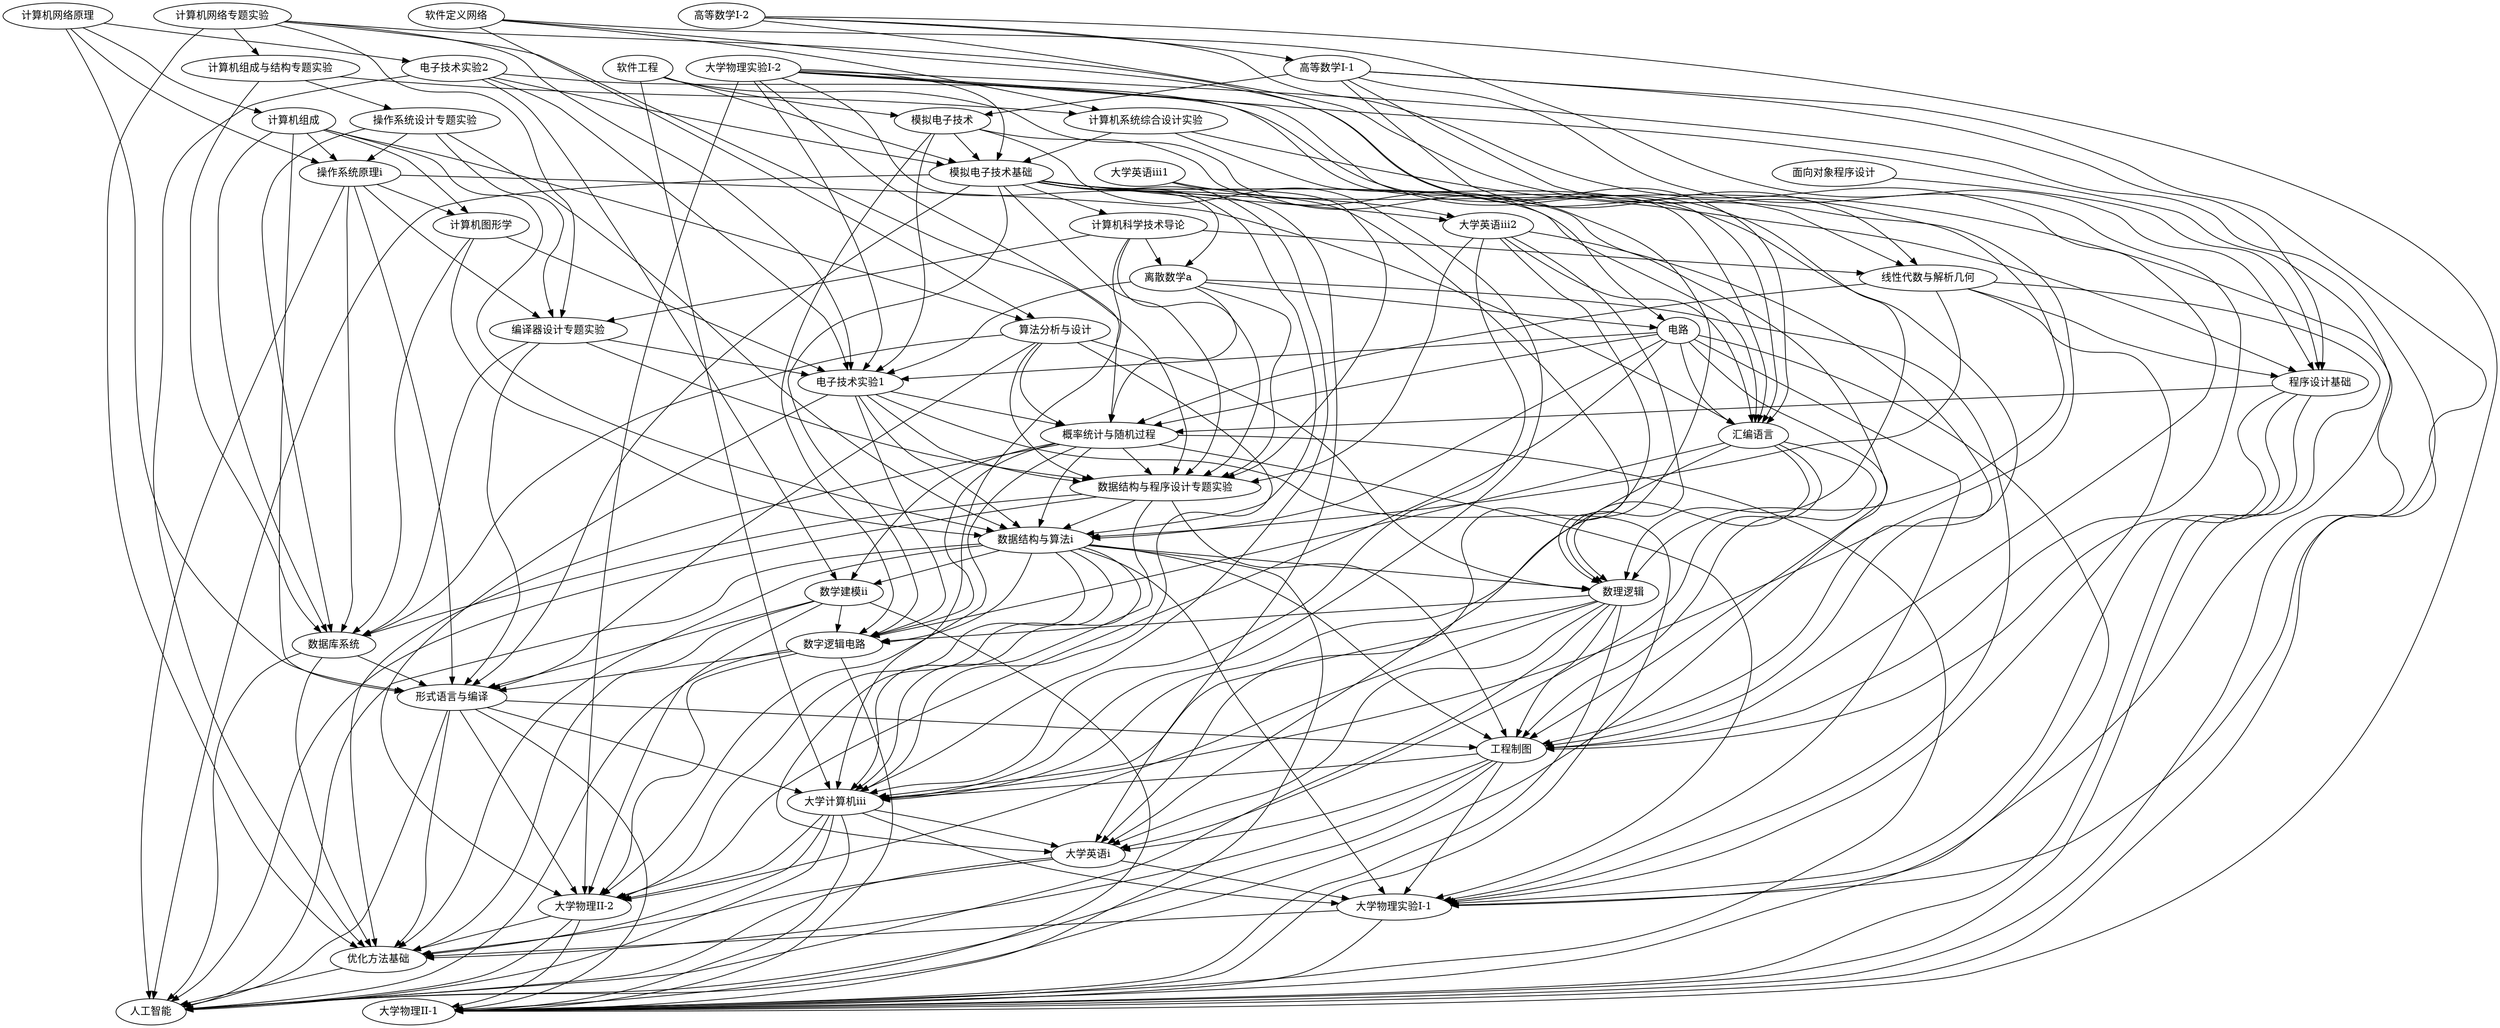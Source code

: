 strict digraph "" {
	优化方法基础 -> 人工智能	[weight=0.326361578707772];
	"大学物理II-2" -> 人工智能	[weight=0.252243232412125];
	"大学物理II-2" -> 优化方法基础	[weight=0.126216048309335];
	"大学物理II-2" -> "大学物理II-1"	[weight=0.587633173414367];
	"大学物理实验I-1" -> 优化方法基础	[weight=-0.0442884420847006];
	"大学物理实验I-1" -> "大学物理II-1"	[weight=0.228212512029058];
	"大学物理实验I-2" -> "大学物理II-1"	[weight=-0.0684443127920347];
	"大学物理实验I-2" -> "大学物理II-2"	[weight=0.126884012851914];
	"大学物理实验I-2" -> "大学物理实验I-1"	[weight=0.202506385293661];
	"大学物理实验I-2" -> 数理逻辑	[weight=-0.0345341271398322];
	"大学物理实验I-2" -> 概率统计与随机过程	[weight=0.132288167885045];
	"大学物理实验I-2" -> 模拟电子技术基础	[weight=-0.119126385917351];
	"大学物理实验I-2" -> 汇编语言	[weight=0.0393024263799566];
	"大学物理实验I-2" -> 电子技术实验1	[weight=0.393138970099719];
	"大学物理实验I-2" -> 离散数学a	[weight=0.318089118518459];
	大学英语i -> 人工智能	[weight=-0.122003229121037];
	大学英语i -> 优化方法基础	[weight=-0.250571085057161];
	大学英语i -> "大学物理实验I-1"	[weight=0.478947233152608];
	大学英语iii1 -> 大学英语iii2	[weight=0.949105707854313];
	大学英语iii1 -> 数据结构与程序设计专题实验	[weight=-0.0352783191744681];
	大学英语iii2 -> 大学英语i	[weight=-0.132590201894675];
	大学英语iii2 -> 大学计算机iii	[weight=-0.442165037748479];
	大学英语iii2 -> 工程制图	[weight=0.243560865850952];
	大学英语iii2 -> 数据结构与程序设计专题实验	[weight=-0.0699921163203949];
	大学英语iii2 -> 数理逻辑	[weight=0.1473903952026];
	大学英语iii2 -> 汇编语言	[weight=0.0807243153881168];
	大学计算机iii -> 人工智能	[weight=-0.144553033269906];
	大学计算机iii -> 优化方法基础	[weight=-0.173016076353146];
	大学计算机iii -> "大学物理II-1"	[weight=0.132117067014425];
	大学计算机iii -> "大学物理II-2"	[weight=-0.143973653973165];
	大学计算机iii -> "大学物理实验I-1"	[weight=0.285171958556814];
	大学计算机iii -> 大学英语i	[weight=0.522240417674408];
	工程制图 -> 人工智能	[weight=0.0956378578380555];
	工程制图 -> 优化方法基础	[weight=0.135055306381181];
	工程制图 -> "大学物理实验I-1"	[weight=0.350601063756617];
	工程制图 -> 大学英语i	[weight=-0.207321401297134];
	工程制图 -> 大学计算机iii	[weight=0.422203639017768];
	形式语言与编译 -> 人工智能	[weight=0.428373233215786];
	形式语言与编译 -> 优化方法基础	[weight=0.0879965349837174];
	形式语言与编译 -> "大学物理II-1"	[weight=-0.143223948833163];
	形式语言与编译 -> "大学物理II-2"	[weight=0.256978606097604];
	形式语言与编译 -> 大学计算机iii	[weight=-0.187982165667118];
	形式语言与编译 -> 工程制图	[weight=0.160123038438702];
	操作系统原理i -> 人工智能	[weight=0.0353404350626911];
	操作系统原理i -> 形式语言与编译	[weight=0.0688581084521438];
	操作系统原理i -> 数据库系统	[weight=0.626995217770741];
	操作系统原理i -> 汇编语言	[weight=0.0283938761571898];
	操作系统原理i -> 编译器设计专题实验	[weight=0.236400254882373];
	操作系统原理i -> 计算机图形学	[weight=0.0352698183156815];
	操作系统设计专题实验 -> 操作系统原理i	[weight=0.564739861216633];
	操作系统设计专题实验 -> 数据库系统	[weight=0.210916200586261];
	操作系统设计专题实验 -> 数据结构与算法i	[weight=0.0575405323707336];
	操作系统设计专题实验 -> 编译器设计专题实验	[weight=0.311098007885785];
	数字逻辑电路 -> 人工智能	[weight=0.0511562713445213];
	数字逻辑电路 -> "大学物理II-1"	[weight=-0.3360380882833];
	数字逻辑电路 -> "大学物理II-2"	[weight=0.653349878540969];
	数字逻辑电路 -> 形式语言与编译	[weight=0.167558505739593];
	数学建模ii -> 优化方法基础	[weight=-0.942939787264128];
	数学建模ii -> "大学物理II-1"	[weight=-0.137288277481283];
	数学建模ii -> "大学物理II-2"	[weight=0.284388997684254];
	数学建模ii -> 形式语言与编译	[weight=0.0981627153123805];
	数学建模ii -> 数字逻辑电路	[weight=0.662490321643766];
	数据库系统 -> 人工智能	[weight=0.145476176563696];
	数据库系统 -> 优化方法基础	[weight=0.0794486338298303];
	数据库系统 -> 形式语言与编译	[weight=0.726970854948553];
	数据结构与程序设计专题实验 -> 人工智能	[weight=-0.0636018682447286];
	数据结构与程序设计专题实验 -> 大学计算机iii	[weight=0.152550643294563];
	数据结构与程序设计专题实验 -> 工程制图	[weight=-0.139500851834497];
	数据结构与程序设计专题实验 -> 数据库系统	[weight=0.178200165421271];
	数据结构与程序设计专题实验 -> 数据结构与算法i	[weight=0.668219498137015];
	数据结构与算法i -> 人工智能	[weight=0.113245865584597];
	数据结构与算法i -> 优化方法基础	[weight=0.231456965230597];
	数据结构与算法i -> "大学物理II-1"	[weight=-0.115940017882907];
	数据结构与算法i -> "大学物理II-2"	[weight=0.17302156120355];
	数据结构与算法i -> "大学物理实验I-1"	[weight=0.206870798745609];
	数据结构与算法i -> 大学英语i	[weight=0.0737364289993983];
	数据结构与算法i -> 大学计算机iii	[weight=0.247782591191707];
	数据结构与算法i -> 工程制图	[weight=-0.142010551184505];
	数据结构与算法i -> 数字逻辑电路	[weight=0.617405601158133];
	数据结构与算法i -> 数学建模ii	[weight=0.201968243775237];
	数据结构与算法i -> 数理逻辑	[weight=0.110530910374599];
	数理逻辑 -> 人工智能	[weight=0.100940934348292];
	数理逻辑 -> "大学物理II-1"	[weight=0.191485298275157];
	数理逻辑 -> "大学物理II-2"	[weight=-0.183782844340219];
	数理逻辑 -> 大学英语i	[weight=-0.145909559593152];
	数理逻辑 -> 大学计算机iii	[weight=-0.474209799397304];
	数理逻辑 -> 工程制图	[weight=0.265226903885237];
	数理逻辑 -> 数字逻辑电路	[weight=0.222814645113997];
	概率统计与随机过程 -> 优化方法基础	[weight=0.172588170520489];
	概率统计与随机过程 -> "大学物理II-1"	[weight=-0.0891069662551224];
	概率统计与随机过程 -> "大学物理II-2"	[weight=0.225694098157782];
	概率统计与随机过程 -> "大学物理实验I-1"	[weight=0.249510158019278];
	概率统计与随机过程 -> 数字逻辑电路	[weight=0.495656677655017];
	概率统计与随机过程 -> 数学建模ii	[weight=0.161350410638783];
	概率统计与随机过程 -> 数据结构与程序设计专题实验	[weight=-0.0537382829653906];
	概率统计与随机过程 -> 数据结构与算法i	[weight=0.115563588625997];
	模拟电子技术 -> 大学计算机iii	[weight=0.0928649344726482];
	模拟电子技术 -> 数字逻辑电路	[weight=0.270234579741238];
	模拟电子技术 -> 模拟电子技术基础	[weight=-0.778613582115824];
	模拟电子技术 -> 电子技术实验1	[weight=0.252189253886253];
	模拟电子技术 -> 电路	[weight=0.31409626130729];
	模拟电子技术基础 -> 人工智能	[weight=0.0357202083348488];
	模拟电子技术基础 -> "大学物理II-1"	[weight=0.0819640058538351];
	模拟电子技术基础 -> 大学英语i	[weight=-0.112440790175208];
	模拟电子技术基础 -> 大学英语iii2	[weight=0.410392354674059];
	模拟电子技术基础 -> 大学计算机iii	[weight=-0.358322772441034];
	模拟电子技术基础 -> 工程制图	[weight=0.215587983856092];
	模拟电子技术基础 -> 形式语言与编译	[weight=0.11848148389502];
	模拟电子技术基础 -> 数字逻辑电路	[weight=0.16891179759665];
	模拟电子技术基础 -> 数据结构与程序设计专题实验	[weight=-0.0859182988720243];
	模拟电子技术基础 -> 数据结构与算法i	[weight=-0.105626259306014];
	模拟电子技术基础 -> 数理逻辑	[weight=0.11940960379641];
	模拟电子技术基础 -> 汇编语言	[weight=0.0711417616813349];
	模拟电子技术基础 -> 计算机科学技术导论	[weight=-0.0516188964672973];
	汇编语言 -> 大学英语i	[weight=-0.134519411860547];
	汇编语言 -> 大学计算机iii	[weight=-0.342836652946282];
	汇编语言 -> 工程制图	[weight=0.189383782264385];
	汇编语言 -> 数字逻辑电路	[weight=0.238578887134404];
	汇编语言 -> 数理逻辑	[weight=0.101696653658338];
	电子技术实验1 -> "大学物理II-1"	[weight=-0.0945609802656109];
	电子技术实验1 -> "大学物理II-2"	[weight=0.103265995162388];
	电子技术实验1 -> 数字逻辑电路	[weight=0.315886636042669];
	电子技术实验1 -> 数据结构与程序设计专题实验	[weight=0.0847844123160373];
	电子技术实验1 -> 数据结构与算法i	[weight=0.0926028279305742];
	电子技术实验1 -> 概率统计与随机过程	[weight=0.295896260903831];
	电子技术实验2 -> 优化方法基础	[weight=0.0649263835251343];
	电子技术实验2 -> 工程制图	[weight=0.0456462624338236];
	电子技术实验2 -> 数学建模ii	[weight=0.063428326459687];
	电子技术实验2 -> 模拟电子技术基础	[weight=0.0887500737359601];
	电子技术实验2 -> 电子技术实验1	[weight=0.504166875256739];
	电路 -> 人工智能	[weight=-0.0388004331934771];
	电路 -> "大学物理II-1"	[weight=-0.0792591942085097];
	电路 -> "大学物理II-2"	[weight=0.151372707706643];
	电路 -> "大学物理实验I-1"	[weight=-0.136433063081045];
	电路 -> 数据结构与算法i	[weight=0.0642203661364652];
	电路 -> 概率统计与随机过程	[weight=0.362506548756132];
	电路 -> 汇编语言	[weight=0.0308053874372768];
	电路 -> 电子技术实验1	[weight=0.168721025007961];
	离散数学a -> "大学物理实验I-1"	[weight=0.175472764422905];
	离散数学a -> 数据结构与程序设计专题实验	[weight=0.0696691673297469];
	离散数学a -> 概率统计与随机过程	[weight=0.341113873928479];
	离散数学a -> 电子技术实验1	[weight=0.244157097499688];
	离散数学a -> 电路	[weight=0.249341628362016];
	程序设计基础 -> "大学物理II-1"	[weight=0.159835654725956];
	程序设计基础 -> "大学物理实验I-1"	[weight=0.42664894338973];
	程序设计基础 -> 工程制图	[weight=0.295709098784054];
	程序设计基础 -> 概率统计与随机过程	[weight=0.204151775489027];
	算法分析与设计 -> 大学计算机iii	[weight=0.141364007134786];
	算法分析与设计 -> 形式语言与编译	[weight=-0.200826777161669];
	算法分析与设计 -> 数据库系统	[weight=0.257966738274508];
	算法分析与设计 -> 数据结构与程序设计专题实验	[weight=-0.181391316509741];
	算法分析与设计 -> 数理逻辑	[weight=-0.19107647146845];
	算法分析与设计 -> 概率统计与随机过程	[weight=0.347374446032541];
	线性代数与解析几何 -> "大学物理II-1"	[weight=0.096641244831872];
	线性代数与解析几何 -> "大学物理实验I-1"	[weight=0.287218403245968];
	线性代数与解析几何 -> 数据结构与算法i	[weight=-0.106451587505741];
	线性代数与解析几何 -> 概率统计与随机过程	[weight=0.326269632825624];
	线性代数与解析几何 -> 程序设计基础	[weight=0.117263599763546];
	编译器设计专题实验 -> 形式语言与编译	[weight=0.296808399418658];
	编译器设计专题实验 -> 数据库系统	[weight=0.645207071259334];
	编译器设计专题实验 -> 数据结构与程序设计专题实验	[weight=-0.0525948027212379];
	编译器设计专题实验 -> 电子技术实验1	[weight=0.176299804309173];
	计算机图形学 -> 数据库系统	[weight=0.441661220329074];
	计算机图形学 -> 数据结构与算法i	[weight=-0.18050437979575];
	计算机图形学 -> 电子技术实验1	[weight=0.176492444874438];
	计算机科学技术导论 -> 大学计算机iii	[weight=0.20630917469405];
	计算机科学技术导论 -> 数据结构与程序设计专题实验	[weight=-0.164747088257904];
	计算机科学技术导论 -> 离散数学a	[weight=0.310747090547262];
	计算机科学技术导论 -> 线性代数与解析几何	[weight=0.190330121146277];
	计算机科学技术导论 -> 编译器设计专题实验	[weight=0.436878128883474];
	计算机系统综合设计实验 -> 模拟电子技术基础	[weight=0.249833967576935];
	计算机系统综合设计实验 -> 汇编语言	[weight=0.137358880340296];
	计算机系统综合设计实验 -> 程序设计基础	[weight=0.140438591411876];
	计算机组成 -> 形式语言与编译	[weight=0.074618644898534];
	计算机组成 -> 操作系统原理i	[weight=0.462298186553822];
	计算机组成 -> 数据库系统	[weight=0.164405122014999];
	计算机组成 -> 数据结构与算法i	[weight=0.0793951586804337];
	计算机组成 -> 算法分析与设计	[weight=0.0222591809386175];
	计算机组成 -> 计算机图形学	[weight=0.0177580654114947];
	计算机组成与结构专题实验 -> 操作系统设计专题实验	[weight=0.466202524108091];
	计算机组成与结构专题实验 -> 数据库系统	[weight=0.204630876385424];
	计算机组成与结构专题实验 -> 计算机系统综合设计实验	[weight=0.101296331957689];
	计算机网络专题实验 -> 优化方法基础	[weight=-0.0512721614633345];
	计算机网络专题实验 -> 数据结构与程序设计专题实验	[weight=-0.113482933044623];
	计算机网络专题实验 -> 电子技术实验1	[weight=0.171096366820446];
	计算机网络专题实验 -> 线性代数与解析几何	[weight=-0.0410882660979334];
	计算机网络专题实验 -> 编译器设计专题实验	[weight=0.290814949227714];
	计算机网络专题实验 -> 计算机组成与结构专题实验	[weight=0.19636780418217];
	计算机网络原理 -> 形式语言与编译	[weight=0.0700074435887011];
	计算机网络原理 -> 操作系统原理i	[weight=0.438355635192265];
	计算机网络原理 -> 电子技术实验2	[weight=-0.0948467693406384];
	计算机网络原理 -> 计算机组成	[weight=0.168927443743184];
	软件定义网络 -> 汇编语言	[weight=-0.0910998645293031];
	软件定义网络 -> 程序设计基础	[weight=0.167704168161015];
	软件定义网络 -> 算法分析与设计	[weight=0.113332558505298];
	软件定义网络 -> 计算机系统综合设计实验	[weight=0.348768595620354];
	软件工程 -> 大学英语i	[weight=-0.0331198849714911];
	软件工程 -> 大学计算机iii	[weight=-0.122125785212216];
	软件工程 -> 模拟电子技术	[weight=-0.195577155988161];
	软件工程 -> 模拟电子技术基础	[weight=0.432621705149058];
	面向对象程序设计 -> 程序设计基础	[weight=0.247548293551101];
	"高等数学I-1" -> "大学物理实验I-1"	[weight=0.299678439700538];
	"高等数学I-1" -> 工程制图	[weight=0.230127594729247];
	"高等数学I-1" -> 数理逻辑	[weight=0.0603185776666584];
	"高等数学I-1" -> 模拟电子技术	[weight=0.164314668876783];
	"高等数学I-1" -> 程序设计基础	[weight=0.284180906459575];
	"高等数学I-1" -> 线性代数与解析几何	[weight=0.206333090052051];
	"高等数学I-2" -> "大学物理II-1"	[weight=0.0321709148218789];
	"高等数学I-2" -> 大学计算机iii	[weight=-0.0902565436754405];
	"高等数学I-2" -> 工程制图	[weight=0.0689982287532815];
	"高等数学I-2" -> "高等数学I-1"	[weight=0.842131110751502];
}
